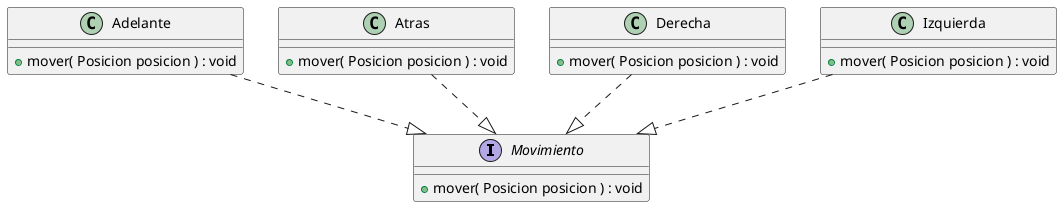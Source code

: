 @startuml

    'https://plantuml.com/class-diagram

    interface Movimiento{
        +mover( Posicion posicion ) : void
    }

    class Adelante{
        +mover( Posicion posicion ) : void
    }
    class Atras{
        +mover( Posicion posicion ) : void
    }
    class Derecha{
        +mover( Posicion posicion ) : void
    }
    class Izquierda{
        +mover( Posicion posicion ) : void
    }

    Adelante ..|> Movimiento
    Atras ..|> Movimiento
    Derecha ..|> Movimiento
    Izquierda ..|> Movimiento

@enduml